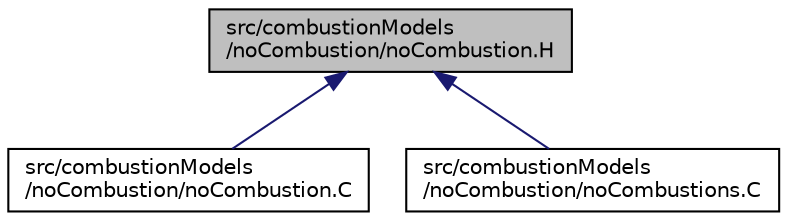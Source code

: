 digraph "src/combustionModels/noCombustion/noCombustion.H"
{
  bgcolor="transparent";
  edge [fontname="Helvetica",fontsize="10",labelfontname="Helvetica",labelfontsize="10"];
  node [fontname="Helvetica",fontsize="10",shape=record];
  Node1 [label="src/combustionModels\l/noCombustion/noCombustion.H",height=0.2,width=0.4,color="black", fillcolor="grey75", style="filled", fontcolor="black"];
  Node1 -> Node2 [dir="back",color="midnightblue",fontsize="10",style="solid",fontname="Helvetica"];
  Node2 [label="src/combustionModels\l/noCombustion/noCombustion.C",height=0.2,width=0.4,color="black",URL="$a04785.html"];
  Node1 -> Node3 [dir="back",color="midnightblue",fontsize="10",style="solid",fontname="Helvetica"];
  Node3 [label="src/combustionModels\l/noCombustion/noCombustions.C",height=0.2,width=0.4,color="black",URL="$a04787.html"];
}
